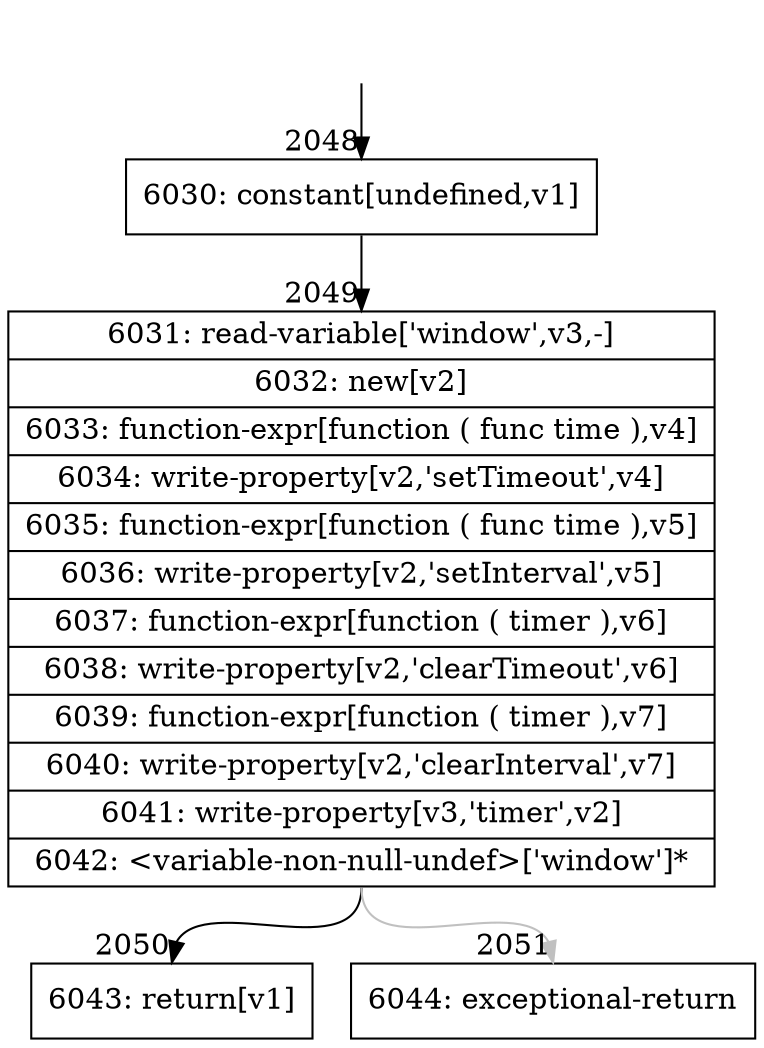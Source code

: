 digraph {
rankdir="TD"
BB_entry233[shape=none,label=""];
BB_entry233 -> BB2048 [tailport=s, headport=n, headlabel="    2048"]
BB2048 [shape=record label="{6030: constant[undefined,v1]}" ] 
BB2048 -> BB2049 [tailport=s, headport=n, headlabel="      2049"]
BB2049 [shape=record label="{6031: read-variable['window',v3,-]|6032: new[v2]|6033: function-expr[function ( func time ),v4]|6034: write-property[v2,'setTimeout',v4]|6035: function-expr[function ( func time ),v5]|6036: write-property[v2,'setInterval',v5]|6037: function-expr[function ( timer ),v6]|6038: write-property[v2,'clearTimeout',v6]|6039: function-expr[function ( timer ),v7]|6040: write-property[v2,'clearInterval',v7]|6041: write-property[v3,'timer',v2]|6042: \<variable-non-null-undef\>['window']*}" ] 
BB2049 -> BB2050 [tailport=s, headport=n, headlabel="      2050"]
BB2049 -> BB2051 [tailport=s, headport=n, color=gray, headlabel="      2051"]
BB2050 [shape=record label="{6043: return[v1]}" ] 
BB2051 [shape=record label="{6044: exceptional-return}" ] 
//#$~ 2362
}
